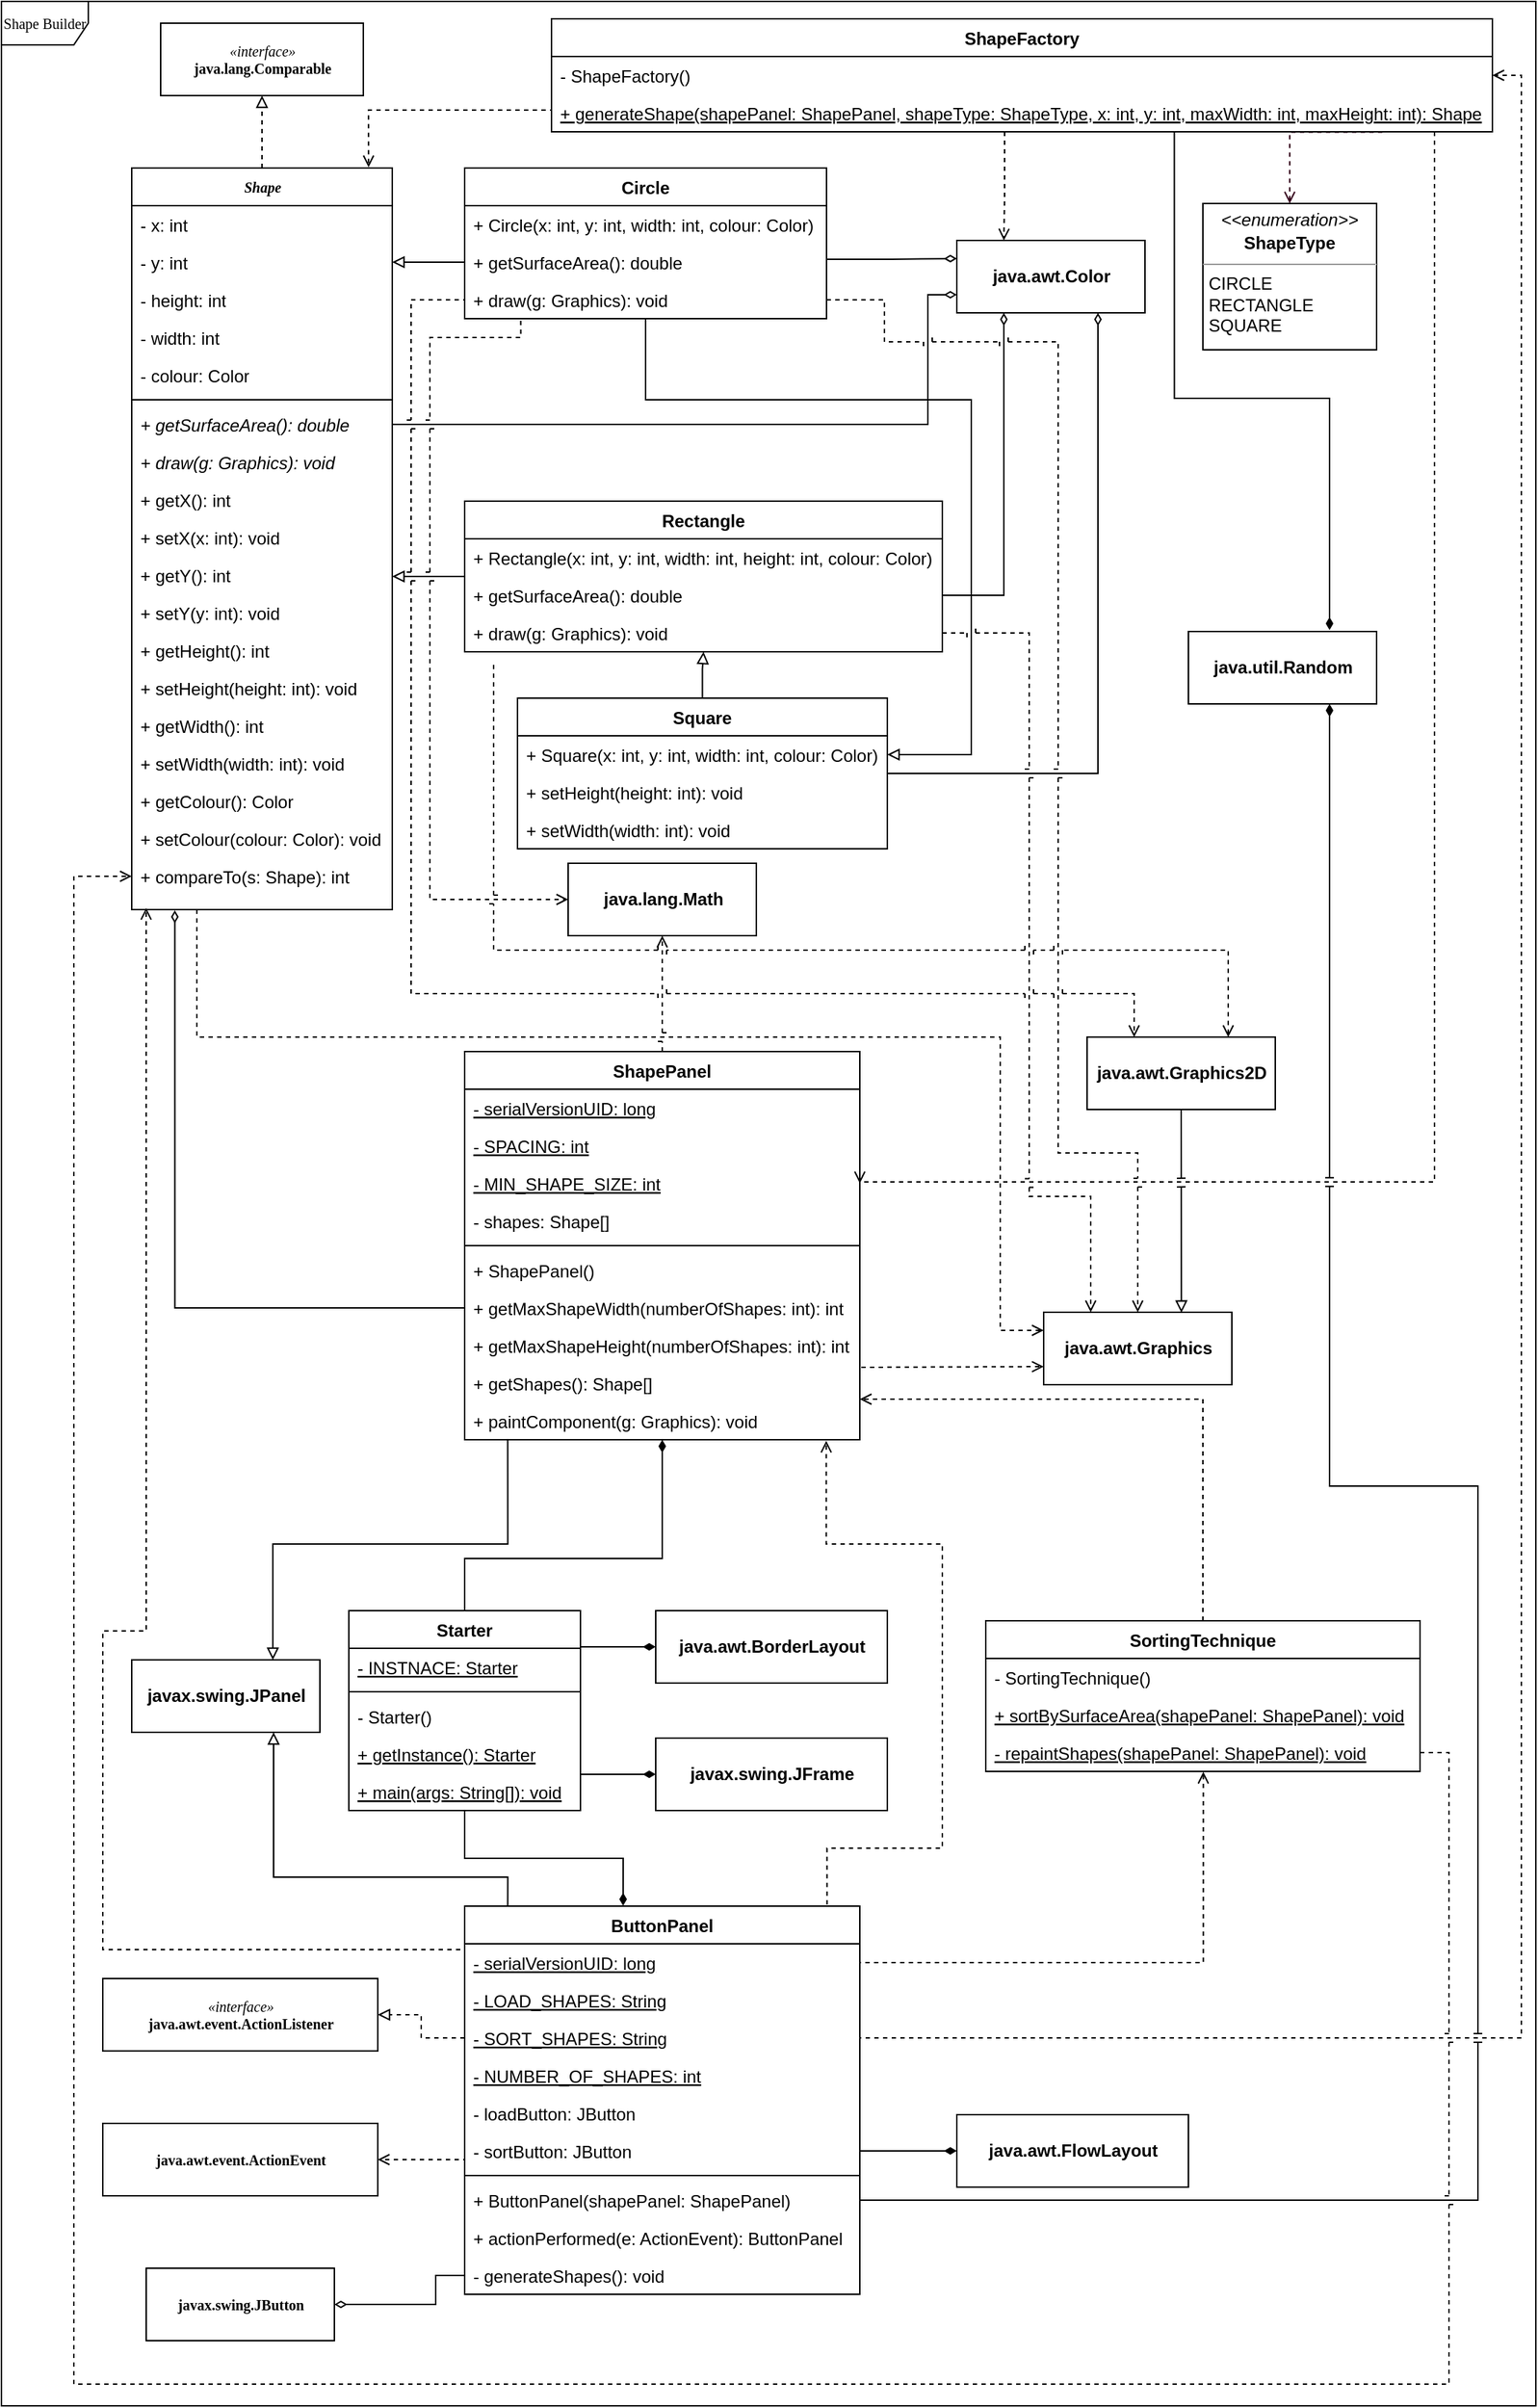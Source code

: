 <mxfile version="15.5.0" type="github">
  <diagram name="Page-1" id="c4acf3e9-155e-7222-9cf6-157b1a14988f">
    <mxGraphModel dx="1090" dy="722" grid="1" gridSize="10" guides="1" tooltips="1" connect="1" arrows="1" fold="1" page="1" pageScale="1" pageWidth="1100" pageHeight="1700" background="none" math="0" shadow="0">
      <root>
        <mxCell id="0" />
        <mxCell id="1" parent="0" />
        <mxCell id="17acba5748e5396b-1" value="&lt;div&gt;Shape Builder&lt;/div&gt;" style="shape=umlFrame;whiteSpace=wrap;html=1;rounded=0;shadow=0;comic=0;labelBackgroundColor=none;strokeWidth=1;fontFamily=Verdana;fontSize=10;align=center;" parent="1" vertex="1">
          <mxGeometry x="20" y="15" width="1060" height="1660" as="geometry" />
        </mxCell>
        <mxCell id="4T9-q51zRNTRowOw_aDu-89" style="edgeStyle=orthogonalEdgeStyle;rounded=0;orthogonalLoop=1;jettySize=auto;html=1;endArrow=block;endFill=0;dashed=1;" parent="1" source="17acba5748e5396b-20" target="4T9-q51zRNTRowOw_aDu-2" edge="1">
          <mxGeometry relative="1" as="geometry" />
        </mxCell>
        <mxCell id="4T9-q51zRNTRowOw_aDu-244" style="edgeStyle=orthogonalEdgeStyle;rounded=0;jumpStyle=sharp;orthogonalLoop=1;jettySize=auto;html=1;exitX=0.25;exitY=1;exitDx=0;exitDy=0;entryX=0;entryY=0.25;entryDx=0;entryDy=0;dashed=1;startArrow=none;startFill=0;endArrow=open;endFill=0;strokeColor=#000000;" parent="1" source="17acba5748e5396b-20" target="4T9-q51zRNTRowOw_aDu-178" edge="1">
          <mxGeometry relative="1" as="geometry">
            <Array as="points">
              <mxPoint x="155" y="730" />
              <mxPoint x="710" y="730" />
              <mxPoint x="710" y="932" />
            </Array>
          </mxGeometry>
        </mxCell>
        <mxCell id="17acba5748e5396b-20" value="&lt;b&gt;&lt;i&gt;Shape&lt;/i&gt;&lt;/b&gt;" style="swimlane;html=1;fontStyle=0;childLayout=stackLayout;horizontal=1;startSize=26;fillColor=none;horizontalStack=0;resizeParent=1;resizeLast=0;collapsible=1;marginBottom=0;swimlaneFillColor=#ffffff;rounded=0;shadow=0;comic=0;labelBackgroundColor=none;strokeWidth=1;fontFamily=Verdana;fontSize=10;align=center;" parent="1" vertex="1">
          <mxGeometry x="110" y="130" width="180" height="512" as="geometry">
            <mxRectangle x="350" y="42" width="90" height="26" as="alternateBounds" />
          </mxGeometry>
        </mxCell>
        <mxCell id="17acba5748e5396b-21" value="- x: int" style="text;html=1;strokeColor=none;fillColor=none;align=left;verticalAlign=top;spacingLeft=4;spacingRight=4;whiteSpace=wrap;overflow=hidden;rotatable=0;points=[[0,0.5],[1,0.5]];portConstraint=eastwest;" parent="17acba5748e5396b-20" vertex="1">
          <mxGeometry y="26" width="180" height="26" as="geometry" />
        </mxCell>
        <mxCell id="17acba5748e5396b-24" value="- y: int" style="text;html=1;strokeColor=none;fillColor=none;align=left;verticalAlign=top;spacingLeft=4;spacingRight=4;whiteSpace=wrap;overflow=hidden;rotatable=0;points=[[0,0.5],[1,0.5]];portConstraint=eastwest;" parent="17acba5748e5396b-20" vertex="1">
          <mxGeometry y="52" width="180" height="26" as="geometry" />
        </mxCell>
        <mxCell id="17acba5748e5396b-26" value="- height: int" style="text;html=1;strokeColor=none;fillColor=none;align=left;verticalAlign=top;spacingLeft=4;spacingRight=4;whiteSpace=wrap;overflow=hidden;rotatable=0;points=[[0,0.5],[1,0.5]];portConstraint=eastwest;" parent="17acba5748e5396b-20" vertex="1">
          <mxGeometry y="78" width="180" height="26" as="geometry" />
        </mxCell>
        <mxCell id="4T9-q51zRNTRowOw_aDu-12" value="- width: int" style="text;html=1;strokeColor=none;fillColor=none;align=left;verticalAlign=top;spacingLeft=4;spacingRight=4;whiteSpace=wrap;overflow=hidden;rotatable=0;points=[[0,0.5],[1,0.5]];portConstraint=eastwest;" parent="17acba5748e5396b-20" vertex="1">
          <mxGeometry y="104" width="180" height="26" as="geometry" />
        </mxCell>
        <mxCell id="4T9-q51zRNTRowOw_aDu-13" value="- colour: Color" style="text;html=1;strokeColor=none;fillColor=none;align=left;verticalAlign=top;spacingLeft=4;spacingRight=4;whiteSpace=wrap;overflow=hidden;rotatable=0;points=[[0,0.5],[1,0.5]];portConstraint=eastwest;" parent="17acba5748e5396b-20" vertex="1">
          <mxGeometry y="130" width="180" height="26" as="geometry" />
        </mxCell>
        <mxCell id="4T9-q51zRNTRowOw_aDu-20" value="" style="line;strokeWidth=1;fillColor=none;align=left;verticalAlign=middle;spacingTop=-1;spacingLeft=3;spacingRight=3;rotatable=0;labelPosition=right;points=[];portConstraint=eastwest;rounded=0;shadow=0;glass=0;sketch=0;" parent="17acba5748e5396b-20" vertex="1">
          <mxGeometry y="156" width="180" height="8" as="geometry" />
        </mxCell>
        <mxCell id="4T9-q51zRNTRowOw_aDu-14" value="+ &lt;span&gt;getSurfaceArea()&lt;/span&gt;: double" style="text;html=1;strokeColor=none;fillColor=none;align=left;verticalAlign=top;spacingLeft=4;spacingRight=4;whiteSpace=wrap;overflow=hidden;rotatable=0;points=[[0,0.5],[1,0.5]];portConstraint=eastwest;fontStyle=2" parent="17acba5748e5396b-20" vertex="1">
          <mxGeometry y="164" width="180" height="26" as="geometry" />
        </mxCell>
        <mxCell id="4T9-q51zRNTRowOw_aDu-19" value="+ draw(g: Graphics): void" style="text;strokeColor=none;fillColor=none;align=left;verticalAlign=top;spacingLeft=4;spacingRight=4;overflow=hidden;rotatable=0;points=[[0,0.5],[1,0.5]];portConstraint=eastwest;rounded=0;shadow=0;glass=0;sketch=0;fontStyle=2" parent="17acba5748e5396b-20" vertex="1">
          <mxGeometry y="190" width="180" height="26" as="geometry" />
        </mxCell>
        <mxCell id="4T9-q51zRNTRowOw_aDu-21" value="+ getX(): int" style="text;strokeColor=none;fillColor=none;align=left;verticalAlign=top;spacingLeft=4;spacingRight=4;overflow=hidden;rotatable=0;points=[[0,0.5],[1,0.5]];portConstraint=eastwest;rounded=0;shadow=0;glass=0;sketch=0;" parent="17acba5748e5396b-20" vertex="1">
          <mxGeometry y="216" width="180" height="26" as="geometry" />
        </mxCell>
        <mxCell id="4T9-q51zRNTRowOw_aDu-22" value="+ setX(x: int): void" style="text;strokeColor=none;fillColor=none;align=left;verticalAlign=top;spacingLeft=4;spacingRight=4;overflow=hidden;rotatable=0;points=[[0,0.5],[1,0.5]];portConstraint=eastwest;rounded=0;shadow=0;glass=0;sketch=0;" parent="17acba5748e5396b-20" vertex="1">
          <mxGeometry y="242" width="180" height="26" as="geometry" />
        </mxCell>
        <mxCell id="4T9-q51zRNTRowOw_aDu-23" value="+ getY(): int" style="text;strokeColor=none;fillColor=none;align=left;verticalAlign=top;spacingLeft=4;spacingRight=4;overflow=hidden;rotatable=0;points=[[0,0.5],[1,0.5]];portConstraint=eastwest;rounded=0;shadow=0;glass=0;sketch=0;" parent="17acba5748e5396b-20" vertex="1">
          <mxGeometry y="268" width="180" height="26" as="geometry" />
        </mxCell>
        <mxCell id="4T9-q51zRNTRowOw_aDu-24" value="+ setY(y: int): void" style="text;strokeColor=none;fillColor=none;align=left;verticalAlign=top;spacingLeft=4;spacingRight=4;overflow=hidden;rotatable=0;points=[[0,0.5],[1,0.5]];portConstraint=eastwest;rounded=0;shadow=0;glass=0;sketch=0;" parent="17acba5748e5396b-20" vertex="1">
          <mxGeometry y="294" width="180" height="26" as="geometry" />
        </mxCell>
        <mxCell id="4T9-q51zRNTRowOw_aDu-25" value="+ getHeight(): int" style="text;strokeColor=none;fillColor=none;align=left;verticalAlign=top;spacingLeft=4;spacingRight=4;overflow=hidden;rotatable=0;points=[[0,0.5],[1,0.5]];portConstraint=eastwest;rounded=0;shadow=0;glass=0;sketch=0;" parent="17acba5748e5396b-20" vertex="1">
          <mxGeometry y="320" width="180" height="26" as="geometry" />
        </mxCell>
        <mxCell id="4T9-q51zRNTRowOw_aDu-26" value="+ setHeight(height: int): void" style="text;strokeColor=none;fillColor=none;align=left;verticalAlign=top;spacingLeft=4;spacingRight=4;overflow=hidden;rotatable=0;points=[[0,0.5],[1,0.5]];portConstraint=eastwest;rounded=0;shadow=0;glass=0;sketch=0;" parent="17acba5748e5396b-20" vertex="1">
          <mxGeometry y="346" width="180" height="26" as="geometry" />
        </mxCell>
        <mxCell id="4T9-q51zRNTRowOw_aDu-27" value="+ getWidth(): int" style="text;strokeColor=none;fillColor=none;align=left;verticalAlign=top;spacingLeft=4;spacingRight=4;overflow=hidden;rotatable=0;points=[[0,0.5],[1,0.5]];portConstraint=eastwest;rounded=0;shadow=0;glass=0;sketch=0;" parent="17acba5748e5396b-20" vertex="1">
          <mxGeometry y="372" width="180" height="26" as="geometry" />
        </mxCell>
        <mxCell id="4T9-q51zRNTRowOw_aDu-28" value="+ setWidth(width: int): void" style="text;strokeColor=none;fillColor=none;align=left;verticalAlign=top;spacingLeft=4;spacingRight=4;overflow=hidden;rotatable=0;points=[[0,0.5],[1,0.5]];portConstraint=eastwest;rounded=0;shadow=0;glass=0;sketch=0;" parent="17acba5748e5396b-20" vertex="1">
          <mxGeometry y="398" width="180" height="26" as="geometry" />
        </mxCell>
        <mxCell id="4T9-q51zRNTRowOw_aDu-29" value="+ getColour(): Color" style="text;strokeColor=none;fillColor=none;align=left;verticalAlign=top;spacingLeft=4;spacingRight=4;overflow=hidden;rotatable=0;points=[[0,0.5],[1,0.5]];portConstraint=eastwest;rounded=0;shadow=0;glass=0;sketch=0;" parent="17acba5748e5396b-20" vertex="1">
          <mxGeometry y="424" width="180" height="26" as="geometry" />
        </mxCell>
        <mxCell id="4T9-q51zRNTRowOw_aDu-30" value="+ setColour(colour: Color): void" style="text;strokeColor=none;fillColor=none;align=left;verticalAlign=top;spacingLeft=4;spacingRight=4;overflow=hidden;rotatable=0;points=[[0,0.5],[1,0.5]];portConstraint=eastwest;rounded=0;shadow=0;glass=0;sketch=0;" parent="17acba5748e5396b-20" vertex="1">
          <mxGeometry y="450" width="180" height="26" as="geometry" />
        </mxCell>
        <mxCell id="4T9-q51zRNTRowOw_aDu-33" value="+ compareTo(s: Shape): int" style="text;strokeColor=none;fillColor=none;align=left;verticalAlign=top;spacingLeft=4;spacingRight=4;overflow=hidden;rotatable=0;points=[[0,0.5],[1,0.5]];portConstraint=eastwest;rounded=0;shadow=0;glass=0;sketch=0;" parent="17acba5748e5396b-20" vertex="1">
          <mxGeometry y="476" width="180" height="26" as="geometry" />
        </mxCell>
        <mxCell id="4T9-q51zRNTRowOw_aDu-2" value="&lt;i&gt;«interface»&lt;/i&gt;&lt;br&gt;&lt;b&gt;java.lang.Comparable&lt;/b&gt;" style="html=1;rounded=0;shadow=0;comic=0;labelBackgroundColor=none;strokeWidth=1;fontFamily=Verdana;fontSize=10;align=center;" parent="1" vertex="1">
          <mxGeometry x="130" y="30" width="140" height="50" as="geometry" />
        </mxCell>
        <mxCell id="4T9-q51zRNTRowOw_aDu-87" style="edgeStyle=orthogonalEdgeStyle;rounded=0;orthogonalLoop=1;jettySize=auto;html=1;endArrow=block;endFill=0;" parent="1" source="4T9-q51zRNTRowOw_aDu-63" target="17acba5748e5396b-20" edge="1">
          <mxGeometry relative="1" as="geometry">
            <Array as="points">
              <mxPoint x="360" y="410" />
              <mxPoint x="360" y="410" />
            </Array>
          </mxGeometry>
        </mxCell>
        <mxCell id="4T9-q51zRNTRowOw_aDu-63" value="Rectangle" style="swimlane;fontStyle=1;align=center;verticalAlign=top;childLayout=stackLayout;horizontal=1;startSize=26;horizontalStack=0;resizeParent=1;resizeParentMax=0;resizeLast=0;collapsible=1;marginBottom=0;rounded=0;shadow=0;glass=0;sketch=0;" parent="1" vertex="1">
          <mxGeometry x="340" y="360" width="330" height="104" as="geometry" />
        </mxCell>
        <mxCell id="4T9-q51zRNTRowOw_aDu-66" value="+ Rectangle(x: int, y: int, width: int, height: int, colour: Color)" style="text;strokeColor=none;fillColor=none;align=left;verticalAlign=top;spacingLeft=4;spacingRight=4;overflow=hidden;rotatable=0;points=[[0,0.5],[1,0.5]];portConstraint=eastwest;rounded=0;shadow=0;glass=0;sketch=0;" parent="4T9-q51zRNTRowOw_aDu-63" vertex="1">
          <mxGeometry y="26" width="330" height="26" as="geometry" />
        </mxCell>
        <mxCell id="4T9-q51zRNTRowOw_aDu-71" value="+ &lt;span&gt;getSurfaceArea()&lt;/span&gt;: double" style="text;html=1;strokeColor=none;fillColor=none;align=left;verticalAlign=top;spacingLeft=4;spacingRight=4;whiteSpace=wrap;overflow=hidden;rotatable=0;points=[[0,0.5],[1,0.5]];portConstraint=eastwest;fontStyle=0" parent="4T9-q51zRNTRowOw_aDu-63" vertex="1">
          <mxGeometry y="52" width="330" height="26" as="geometry" />
        </mxCell>
        <mxCell id="4T9-q51zRNTRowOw_aDu-72" value="+ draw(g: Graphics): void" style="text;strokeColor=none;fillColor=none;align=left;verticalAlign=top;spacingLeft=4;spacingRight=4;overflow=hidden;rotatable=0;points=[[0,0.5],[1,0.5]];portConstraint=eastwest;rounded=0;shadow=0;glass=0;sketch=0;fontStyle=0" parent="4T9-q51zRNTRowOw_aDu-63" vertex="1">
          <mxGeometry y="78" width="330" height="26" as="geometry" />
        </mxCell>
        <mxCell id="4T9-q51zRNTRowOw_aDu-88" style="edgeStyle=orthogonalEdgeStyle;rounded=0;orthogonalLoop=1;jettySize=auto;html=1;endArrow=block;endFill=0;exitX=0;exitY=0.5;exitDx=0;exitDy=0;entryX=1;entryY=0.5;entryDx=0;entryDy=0;" parent="1" target="17acba5748e5396b-24" edge="1">
          <mxGeometry relative="1" as="geometry">
            <Array as="points">
              <mxPoint x="310" y="195" />
              <mxPoint x="310" y="195" />
            </Array>
            <mxPoint x="340" y="195" as="sourcePoint" />
          </mxGeometry>
        </mxCell>
        <mxCell id="-5zmefPkSXKVawCM-jTj-2" style="edgeStyle=orthogonalEdgeStyle;rounded=0;orthogonalLoop=1;jettySize=auto;html=1;entryX=1;entryY=0.5;entryDx=0;entryDy=0;endArrow=block;endFill=0;jumpStyle=none;" parent="1" source="4T9-q51zRNTRowOw_aDu-73" target="4T9-q51zRNTRowOw_aDu-80" edge="1">
          <mxGeometry relative="1" as="geometry">
            <Array as="points">
              <mxPoint x="465" y="290" />
              <mxPoint x="690" y="290" />
              <mxPoint x="690" y="535" />
            </Array>
          </mxGeometry>
        </mxCell>
        <mxCell id="4T9-q51zRNTRowOw_aDu-73" value="Circle" style="swimlane;fontStyle=1;align=center;verticalAlign=top;childLayout=stackLayout;horizontal=1;startSize=26;horizontalStack=0;resizeParent=1;resizeParentMax=0;resizeLast=0;collapsible=1;marginBottom=0;rounded=0;shadow=0;glass=0;sketch=0;" parent="1" vertex="1">
          <mxGeometry x="340" y="130" width="250" height="104" as="geometry" />
        </mxCell>
        <mxCell id="4T9-q51zRNTRowOw_aDu-74" value="+ Circle(x: int, y: int, width: int, colour: Color)" style="text;strokeColor=none;fillColor=none;align=left;verticalAlign=top;spacingLeft=4;spacingRight=4;overflow=hidden;rotatable=0;points=[[0,0.5],[1,0.5]];portConstraint=eastwest;rounded=0;shadow=0;glass=0;sketch=0;" parent="4T9-q51zRNTRowOw_aDu-73" vertex="1">
          <mxGeometry y="26" width="250" height="26" as="geometry" />
        </mxCell>
        <mxCell id="4T9-q51zRNTRowOw_aDu-75" value="+ &lt;span&gt;getSurfaceArea()&lt;/span&gt;: double" style="text;html=1;strokeColor=none;fillColor=none;align=left;verticalAlign=top;spacingLeft=4;spacingRight=4;whiteSpace=wrap;overflow=hidden;rotatable=0;points=[[0,0.5],[1,0.5]];portConstraint=eastwest;fontStyle=0" parent="4T9-q51zRNTRowOw_aDu-73" vertex="1">
          <mxGeometry y="52" width="250" height="26" as="geometry" />
        </mxCell>
        <mxCell id="4T9-q51zRNTRowOw_aDu-76" value="+ draw(g: Graphics): void" style="text;strokeColor=none;fillColor=none;align=left;verticalAlign=top;spacingLeft=4;spacingRight=4;overflow=hidden;rotatable=0;points=[[0,0.5],[1,0.5]];portConstraint=eastwest;rounded=0;shadow=0;glass=0;sketch=0;fontStyle=0" parent="4T9-q51zRNTRowOw_aDu-73" vertex="1">
          <mxGeometry y="78" width="250" height="26" as="geometry" />
        </mxCell>
        <mxCell id="4T9-q51zRNTRowOw_aDu-85" style="edgeStyle=orthogonalEdgeStyle;rounded=0;orthogonalLoop=1;jettySize=auto;html=1;endArrow=block;endFill=0;" parent="1" source="4T9-q51zRNTRowOw_aDu-79" target="4T9-q51zRNTRowOw_aDu-63" edge="1">
          <mxGeometry relative="1" as="geometry" />
        </mxCell>
        <mxCell id="4T9-q51zRNTRowOw_aDu-227" style="edgeStyle=orthogonalEdgeStyle;rounded=0;orthogonalLoop=1;jettySize=auto;html=1;entryX=0.75;entryY=1;entryDx=0;entryDy=0;startArrow=none;startFill=0;endArrow=diamondThin;endFill=0;strokeColor=#000000;" parent="1" source="4T9-q51zRNTRowOw_aDu-79" target="4T9-q51zRNTRowOw_aDu-186" edge="1">
          <mxGeometry relative="1" as="geometry" />
        </mxCell>
        <mxCell id="4T9-q51zRNTRowOw_aDu-79" value="Square" style="swimlane;fontStyle=1;align=center;verticalAlign=top;childLayout=stackLayout;horizontal=1;startSize=26;horizontalStack=0;resizeParent=1;resizeParentMax=0;resizeLast=0;collapsible=1;marginBottom=0;rounded=0;shadow=0;glass=0;sketch=0;" parent="1" vertex="1">
          <mxGeometry x="376.5" y="496" width="255.5" height="104" as="geometry" />
        </mxCell>
        <mxCell id="4T9-q51zRNTRowOw_aDu-80" value="+ Square(x: int, y: int, width: int, colour: Color)" style="text;strokeColor=none;fillColor=none;align=left;verticalAlign=top;spacingLeft=4;spacingRight=4;overflow=hidden;rotatable=0;points=[[0,0.5],[1,0.5]];portConstraint=eastwest;rounded=0;shadow=0;glass=0;sketch=0;" parent="4T9-q51zRNTRowOw_aDu-79" vertex="1">
          <mxGeometry y="26" width="255.5" height="26" as="geometry" />
        </mxCell>
        <mxCell id="4T9-q51zRNTRowOw_aDu-81" value="+ setHeight(height: int): void" style="text;strokeColor=none;fillColor=none;align=left;verticalAlign=top;spacingLeft=4;spacingRight=4;overflow=hidden;rotatable=0;points=[[0,0.5],[1,0.5]];portConstraint=eastwest;rounded=0;shadow=0;glass=0;sketch=0;" parent="4T9-q51zRNTRowOw_aDu-79" vertex="1">
          <mxGeometry y="52" width="255.5" height="26" as="geometry" />
        </mxCell>
        <mxCell id="4T9-q51zRNTRowOw_aDu-82" value="+ setWidth(width: int): void" style="text;strokeColor=none;fillColor=none;align=left;verticalAlign=top;spacingLeft=4;spacingRight=4;overflow=hidden;rotatable=0;points=[[0,0.5],[1,0.5]];portConstraint=eastwest;rounded=0;shadow=0;glass=0;sketch=0;" parent="4T9-q51zRNTRowOw_aDu-79" vertex="1">
          <mxGeometry y="78" width="255.5" height="26" as="geometry" />
        </mxCell>
        <mxCell id="4T9-q51zRNTRowOw_aDu-211" style="edgeStyle=orthogonalEdgeStyle;rounded=0;orthogonalLoop=1;jettySize=auto;html=1;entryX=0.883;entryY=1.01;entryDx=0;entryDy=0;entryPerimeter=0;startArrow=open;startFill=0;endArrow=none;endFill=0;exitX=0.5;exitY=0;exitDx=0;exitDy=0;fillColor=#f8cecc;strokeColor=#33001A;dashed=1;" parent="1" source="4T9-q51zRNTRowOw_aDu-94" target="-5zmefPkSXKVawCM-jTj-1" edge="1">
          <mxGeometry relative="1" as="geometry">
            <mxPoint x="909.66" y="99.66" as="targetPoint" />
            <Array as="points">
              <mxPoint x="910" y="130" />
              <mxPoint x="910" y="130" />
            </Array>
          </mxGeometry>
        </mxCell>
        <mxCell id="4T9-q51zRNTRowOw_aDu-94" value="&lt;p style=&quot;margin: 4px 0px 0px ; text-align: center ; line-height: 1.3&quot;&gt;&lt;i&gt;&amp;lt;&amp;lt;enumeration&amp;gt;&amp;gt;&lt;/i&gt;&lt;br&gt;&lt;b&gt;ShapeType&lt;/b&gt;&lt;/p&gt;&lt;hr size=&quot;1&quot;&gt;&lt;p style=&quot;margin: 0px ; margin-left: 4px&quot;&gt;CIRCLE&lt;/p&gt;&lt;p style=&quot;margin: 0px ; margin-left: 4px&quot;&gt;RECTANGLE&lt;/p&gt;&lt;p style=&quot;margin: 0px ; margin-left: 4px&quot;&gt;SQUARE&lt;br&gt;&lt;/p&gt;" style="verticalAlign=middle;align=left;overflow=fill;fontSize=12;fontFamily=Helvetica;html=1;rounded=0;shadow=0;glass=0;sketch=0;spacingBottom=1;" parent="1" vertex="1">
          <mxGeometry x="850" y="154.5" width="120" height="101" as="geometry" />
        </mxCell>
        <mxCell id="4T9-q51zRNTRowOw_aDu-95" value="&lt;i&gt;«interface»&lt;/i&gt;&lt;br&gt;&lt;b&gt;java.awt.event.ActionListener&lt;/b&gt;" style="html=1;rounded=0;shadow=0;comic=0;labelBackgroundColor=none;strokeWidth=1;fontFamily=Verdana;fontSize=10;align=center;" parent="1" vertex="1">
          <mxGeometry x="90" y="1380" width="190" height="50" as="geometry" />
        </mxCell>
        <mxCell id="4T9-q51zRNTRowOw_aDu-96" value="javax.swing.JPanel" style="html=1;rounded=0;shadow=0;glass=0;sketch=0;verticalAlign=middle;fontStyle=1" parent="1" vertex="1">
          <mxGeometry x="110" y="1160" width="130" height="50" as="geometry" />
        </mxCell>
        <mxCell id="4T9-q51zRNTRowOw_aDu-169" style="edgeStyle=orthogonalEdgeStyle;rounded=0;orthogonalLoop=1;jettySize=auto;html=1;entryX=1;entryY=0.5;entryDx=0;entryDy=0;dashed=1;endArrow=block;endFill=0;exitX=0;exitY=0.5;exitDx=0;exitDy=0;" parent="1" source="4T9-q51zRNTRowOw_aDu-129" target="4T9-q51zRNTRowOw_aDu-95" edge="1">
          <mxGeometry relative="1" as="geometry" />
        </mxCell>
        <mxCell id="4T9-q51zRNTRowOw_aDu-170" style="edgeStyle=orthogonalEdgeStyle;rounded=0;orthogonalLoop=1;jettySize=auto;html=1;entryX=0.75;entryY=0;entryDx=0;entryDy=0;endArrow=block;endFill=0;exitX=0.109;exitY=1.002;exitDx=0;exitDy=0;exitPerimeter=0;" parent="1" source="4T9-q51zRNTRowOw_aDu-149" target="4T9-q51zRNTRowOw_aDu-96" edge="1">
          <mxGeometry relative="1" as="geometry">
            <Array as="points">
              <mxPoint x="370" y="1080" />
              <mxPoint x="208" y="1080" />
            </Array>
          </mxGeometry>
        </mxCell>
        <mxCell id="4T9-q51zRNTRowOw_aDu-175" style="edgeStyle=orthogonalEdgeStyle;rounded=0;orthogonalLoop=1;jettySize=auto;html=1;entryX=1;entryY=0.5;entryDx=0;entryDy=0;endArrow=open;endFill=0;dashed=1;exitX=0;exitY=0.5;exitDx=0;exitDy=0;" parent="1" source="4T9-q51zRNTRowOw_aDu-130" target="4T9-q51zRNTRowOw_aDu-174" edge="1">
          <mxGeometry relative="1" as="geometry">
            <mxPoint x="340" y="865" as="sourcePoint" />
            <mxPoint x="295.0" y="840" as="targetPoint" />
            <Array as="points">
              <mxPoint x="340" y="1505" />
            </Array>
          </mxGeometry>
        </mxCell>
        <mxCell id="4T9-q51zRNTRowOw_aDu-181" style="edgeStyle=orthogonalEdgeStyle;rounded=0;orthogonalLoop=1;jettySize=auto;html=1;entryX=0.915;entryY=1.027;entryDx=0;entryDy=0;entryPerimeter=0;dashed=1;endArrow=open;endFill=0;exitX=0.917;exitY=-0.004;exitDx=0;exitDy=0;exitPerimeter=0;" parent="1" source="4T9-q51zRNTRowOw_aDu-103" target="4T9-q51zRNTRowOw_aDu-149" edge="1">
          <mxGeometry relative="1" as="geometry">
            <Array as="points">
              <mxPoint x="590" y="1290" />
              <mxPoint x="670" y="1290" />
              <mxPoint x="670" y="1080" />
              <mxPoint x="590" y="1080" />
            </Array>
          </mxGeometry>
        </mxCell>
        <mxCell id="4T9-q51zRNTRowOw_aDu-103" value="ButtonPanel" style="swimlane;fontStyle=1;align=center;verticalAlign=top;childLayout=stackLayout;horizontal=1;startSize=26;horizontalStack=0;resizeParent=1;resizeParentMax=0;resizeLast=0;collapsible=1;marginBottom=0;rounded=0;shadow=0;glass=0;sketch=0;" parent="1" vertex="1">
          <mxGeometry x="340" y="1330" width="273" height="268" as="geometry" />
        </mxCell>
        <mxCell id="4T9-q51zRNTRowOw_aDu-104" value="- serialVersionUID: long" style="text;strokeColor=none;fillColor=none;align=left;verticalAlign=top;spacingLeft=4;spacingRight=4;overflow=hidden;rotatable=0;points=[[0,0.5],[1,0.5]];portConstraint=eastwest;rounded=0;shadow=0;glass=0;sketch=0;fontStyle=4" parent="4T9-q51zRNTRowOw_aDu-103" vertex="1">
          <mxGeometry y="26" width="273" height="26" as="geometry" />
        </mxCell>
        <mxCell id="4T9-q51zRNTRowOw_aDu-128" value="- LOAD_SHAPES: String" style="text;strokeColor=none;fillColor=none;align=left;verticalAlign=top;spacingLeft=4;spacingRight=4;overflow=hidden;rotatable=0;points=[[0,0.5],[1,0.5]];portConstraint=eastwest;rounded=0;shadow=0;glass=0;sketch=0;fontStyle=4" parent="4T9-q51zRNTRowOw_aDu-103" vertex="1">
          <mxGeometry y="52" width="273" height="26" as="geometry" />
        </mxCell>
        <mxCell id="4T9-q51zRNTRowOw_aDu-129" value="- SORT_SHAPES: String" style="text;strokeColor=none;fillColor=none;align=left;verticalAlign=top;spacingLeft=4;spacingRight=4;overflow=hidden;rotatable=0;points=[[0,0.5],[1,0.5]];portConstraint=eastwest;rounded=0;shadow=0;glass=0;sketch=0;fontStyle=4" parent="4T9-q51zRNTRowOw_aDu-103" vertex="1">
          <mxGeometry y="78" width="273" height="26" as="geometry" />
        </mxCell>
        <mxCell id="4T9-q51zRNTRowOw_aDu-107" value="- NUMBER_OF_SHAPES: int" style="text;strokeColor=none;fillColor=none;align=left;verticalAlign=top;spacingLeft=4;spacingRight=4;overflow=hidden;rotatable=0;points=[[0,0.5],[1,0.5]];portConstraint=eastwest;rounded=0;shadow=0;glass=0;sketch=0;fontStyle=4" parent="4T9-q51zRNTRowOw_aDu-103" vertex="1">
          <mxGeometry y="104" width="273" height="26" as="geometry" />
        </mxCell>
        <mxCell id="4T9-q51zRNTRowOw_aDu-130" value="- loadButton: JButton" style="text;strokeColor=none;fillColor=none;align=left;verticalAlign=top;spacingLeft=4;spacingRight=4;overflow=hidden;rotatable=0;points=[[0,0.5],[1,0.5]];portConstraint=eastwest;rounded=0;shadow=0;glass=0;sketch=0;fontStyle=0" parent="4T9-q51zRNTRowOw_aDu-103" vertex="1">
          <mxGeometry y="130" width="273" height="26" as="geometry" />
        </mxCell>
        <mxCell id="4T9-q51zRNTRowOw_aDu-131" value="- sortButton: JButton" style="text;strokeColor=none;fillColor=none;align=left;verticalAlign=top;spacingLeft=4;spacingRight=4;overflow=hidden;rotatable=0;points=[[0,0.5],[1,0.5]];portConstraint=eastwest;rounded=0;shadow=0;glass=0;sketch=0;fontStyle=0" parent="4T9-q51zRNTRowOw_aDu-103" vertex="1">
          <mxGeometry y="156" width="273" height="26" as="geometry" />
        </mxCell>
        <mxCell id="4T9-q51zRNTRowOw_aDu-105" value="" style="line;strokeWidth=1;fillColor=none;align=left;verticalAlign=middle;spacingTop=-1;spacingLeft=3;spacingRight=3;rotatable=0;labelPosition=right;points=[];portConstraint=eastwest;rounded=0;shadow=0;glass=0;sketch=0;" parent="4T9-q51zRNTRowOw_aDu-103" vertex="1">
          <mxGeometry y="182" width="273" height="8" as="geometry" />
        </mxCell>
        <mxCell id="4T9-q51zRNTRowOw_aDu-127" value="+ ButtonPanel(shapePanel: ShapePanel)" style="text;strokeColor=none;fillColor=none;align=left;verticalAlign=top;spacingLeft=4;spacingRight=4;overflow=hidden;rotatable=0;points=[[0,0.5],[1,0.5]];portConstraint=eastwest;rounded=0;shadow=0;glass=0;sketch=0;fontStyle=0" parent="4T9-q51zRNTRowOw_aDu-103" vertex="1">
          <mxGeometry y="190" width="273" height="26" as="geometry" />
        </mxCell>
        <mxCell id="4T9-q51zRNTRowOw_aDu-133" value="+ actionPerformed(e: ActionEvent): ButtonPanel" style="text;strokeColor=none;fillColor=none;align=left;verticalAlign=top;spacingLeft=4;spacingRight=4;overflow=hidden;rotatable=0;points=[[0,0.5],[1,0.5]];portConstraint=eastwest;rounded=0;shadow=0;glass=0;sketch=0;" parent="4T9-q51zRNTRowOw_aDu-103" vertex="1">
          <mxGeometry y="216" width="273" height="26" as="geometry" />
        </mxCell>
        <mxCell id="4T9-q51zRNTRowOw_aDu-134" value="- generateShapes(): void" style="text;strokeColor=none;fillColor=none;align=left;verticalAlign=top;spacingLeft=4;spacingRight=4;overflow=hidden;rotatable=0;points=[[0,0.5],[1,0.5]];portConstraint=eastwest;rounded=0;shadow=0;glass=0;sketch=0;" parent="4T9-q51zRNTRowOw_aDu-103" vertex="1">
          <mxGeometry y="242" width="273" height="26" as="geometry" />
        </mxCell>
        <mxCell id="4T9-q51zRNTRowOw_aDu-179" style="edgeStyle=orthogonalEdgeStyle;rounded=0;orthogonalLoop=1;jettySize=auto;html=1;entryX=0;entryY=0.75;entryDx=0;entryDy=0;dashed=1;endArrow=open;endFill=0;jumpStyle=arc;exitX=1;exitY=0.5;exitDx=0;exitDy=0;" parent="1" target="4T9-q51zRNTRowOw_aDu-178" edge="1">
          <mxGeometry relative="1" as="geometry">
            <Array as="points">
              <mxPoint x="613" y="958" />
              <mxPoint x="680" y="958" />
            </Array>
            <mxPoint x="613" y="917" as="sourcePoint" />
          </mxGeometry>
        </mxCell>
        <mxCell id="4T9-q51zRNTRowOw_aDu-185" style="edgeStyle=orthogonalEdgeStyle;rounded=0;orthogonalLoop=1;jettySize=auto;html=1;exitX=0;exitY=0.5;exitDx=0;exitDy=0;entryX=0.113;entryY=0.378;entryDx=0;entryDy=0;endArrow=diamondThin;endFill=0;entryPerimeter=0;" parent="1" target="17acba5748e5396b-1" edge="1">
          <mxGeometry relative="1" as="geometry">
            <Array as="points">
              <mxPoint x="140" y="917" />
            </Array>
            <mxPoint x="340" y="917" as="sourcePoint" />
          </mxGeometry>
        </mxCell>
        <mxCell id="4T9-q51zRNTRowOw_aDu-201" style="edgeStyle=orthogonalEdgeStyle;rounded=0;orthogonalLoop=1;jettySize=auto;html=1;entryX=0.5;entryY=0;entryDx=0;entryDy=0;startArrow=diamondThin;startFill=1;endArrow=none;endFill=0;fillColor=#f8cecc;strokeColor=#000000;" parent="1" source="4T9-q51zRNTRowOw_aDu-135" target="4T9-q51zRNTRowOw_aDu-163" edge="1">
          <mxGeometry relative="1" as="geometry">
            <Array as="points">
              <mxPoint x="477" y="1090" />
              <mxPoint x="340" y="1090" />
            </Array>
          </mxGeometry>
        </mxCell>
        <mxCell id="4T9-q51zRNTRowOw_aDu-231" style="edgeStyle=orthogonalEdgeStyle;rounded=0;jumpStyle=line;orthogonalLoop=1;jettySize=auto;html=1;entryX=0.5;entryY=1;entryDx=0;entryDy=0;startArrow=none;startFill=0;endArrow=open;endFill=0;strokeColor=#000000;dashed=1;" parent="1" source="4T9-q51zRNTRowOw_aDu-135" target="4T9-q51zRNTRowOw_aDu-230" edge="1">
          <mxGeometry relative="1" as="geometry" />
        </mxCell>
        <mxCell id="4T9-q51zRNTRowOw_aDu-135" value="ShapePanel" style="swimlane;fontStyle=1;align=center;verticalAlign=top;childLayout=stackLayout;horizontal=1;startSize=26;horizontalStack=0;resizeParent=1;resizeParentMax=0;resizeLast=0;collapsible=1;marginBottom=0;rounded=0;shadow=0;glass=0;sketch=0;" parent="1" vertex="1">
          <mxGeometry x="340" y="740" width="273" height="268" as="geometry" />
        </mxCell>
        <mxCell id="4T9-q51zRNTRowOw_aDu-136" value="- serialVersionUID: long" style="text;strokeColor=none;fillColor=none;align=left;verticalAlign=top;spacingLeft=4;spacingRight=4;overflow=hidden;rotatable=0;points=[[0,0.5],[1,0.5]];portConstraint=eastwest;rounded=0;shadow=0;glass=0;sketch=0;fontStyle=4" parent="4T9-q51zRNTRowOw_aDu-135" vertex="1">
          <mxGeometry y="26" width="273" height="26" as="geometry" />
        </mxCell>
        <mxCell id="4T9-q51zRNTRowOw_aDu-138" value="- SPACING: int" style="text;strokeColor=none;fillColor=none;align=left;verticalAlign=top;spacingLeft=4;spacingRight=4;overflow=hidden;rotatable=0;points=[[0,0.5],[1,0.5]];portConstraint=eastwest;rounded=0;shadow=0;glass=0;sketch=0;fontStyle=4" parent="4T9-q51zRNTRowOw_aDu-135" vertex="1">
          <mxGeometry y="52" width="273" height="26" as="geometry" />
        </mxCell>
        <mxCell id="4T9-q51zRNTRowOw_aDu-139" value="- MIN_SHAPE_SIZE: int" style="text;strokeColor=none;fillColor=none;align=left;verticalAlign=top;spacingLeft=4;spacingRight=4;overflow=hidden;rotatable=0;points=[[0,0.5],[1,0.5]];portConstraint=eastwest;rounded=0;shadow=0;glass=0;sketch=0;fontStyle=4" parent="4T9-q51zRNTRowOw_aDu-135" vertex="1">
          <mxGeometry y="78" width="273" height="26" as="geometry" />
        </mxCell>
        <mxCell id="4T9-q51zRNTRowOw_aDu-141" value="- shapes: Shape[]" style="text;strokeColor=none;fillColor=none;align=left;verticalAlign=top;spacingLeft=4;spacingRight=4;overflow=hidden;rotatable=0;points=[[0,0.5],[1,0.5]];portConstraint=eastwest;rounded=0;shadow=0;glass=0;sketch=0;fontStyle=0" parent="4T9-q51zRNTRowOw_aDu-135" vertex="1">
          <mxGeometry y="104" width="273" height="26" as="geometry" />
        </mxCell>
        <mxCell id="4T9-q51zRNTRowOw_aDu-143" value="" style="line;strokeWidth=1;fillColor=none;align=left;verticalAlign=middle;spacingTop=-1;spacingLeft=3;spacingRight=3;rotatable=0;labelPosition=right;points=[];portConstraint=eastwest;rounded=0;shadow=0;glass=0;sketch=0;" parent="4T9-q51zRNTRowOw_aDu-135" vertex="1">
          <mxGeometry y="130" width="273" height="8" as="geometry" />
        </mxCell>
        <mxCell id="4T9-q51zRNTRowOw_aDu-137" value="+ ShapePanel()" style="text;strokeColor=none;fillColor=none;align=left;verticalAlign=top;spacingLeft=4;spacingRight=4;overflow=hidden;rotatable=0;points=[[0,0.5],[1,0.5]];portConstraint=eastwest;rounded=0;shadow=0;glass=0;sketch=0;fontStyle=0" parent="4T9-q51zRNTRowOw_aDu-135" vertex="1">
          <mxGeometry y="138" width="273" height="26" as="geometry" />
        </mxCell>
        <mxCell id="4T9-q51zRNTRowOw_aDu-146" value="+ getMaxShapeWidth(numberOfShapes: int): int" style="text;strokeColor=none;fillColor=none;align=left;verticalAlign=top;spacingLeft=4;spacingRight=4;overflow=hidden;rotatable=0;points=[[0,0.5],[1,0.5]];portConstraint=eastwest;rounded=0;shadow=0;glass=0;sketch=0;" parent="4T9-q51zRNTRowOw_aDu-135" vertex="1">
          <mxGeometry y="164" width="273" height="26" as="geometry" />
        </mxCell>
        <mxCell id="4T9-q51zRNTRowOw_aDu-148" value="+ getMaxShapeHeight(numberOfShapes: int): int" style="text;strokeColor=none;fillColor=none;align=left;verticalAlign=top;spacingLeft=4;spacingRight=4;overflow=hidden;rotatable=0;points=[[0,0.5],[1,0.5]];portConstraint=eastwest;rounded=0;shadow=0;glass=0;sketch=0;" parent="4T9-q51zRNTRowOw_aDu-135" vertex="1">
          <mxGeometry y="190" width="273" height="26" as="geometry" />
        </mxCell>
        <mxCell id="4T9-q51zRNTRowOw_aDu-147" value="+ getShapes(): Shape[]" style="text;strokeColor=none;fillColor=none;align=left;verticalAlign=top;spacingLeft=4;spacingRight=4;overflow=hidden;rotatable=0;points=[[0,0.5],[1,0.5]];portConstraint=eastwest;rounded=0;shadow=0;glass=0;sketch=0;" parent="4T9-q51zRNTRowOw_aDu-135" vertex="1">
          <mxGeometry y="216" width="273" height="26" as="geometry" />
        </mxCell>
        <mxCell id="4T9-q51zRNTRowOw_aDu-149" value="+ paintComponent(g: Graphics): void" style="text;strokeColor=none;fillColor=none;align=left;verticalAlign=top;spacingLeft=4;spacingRight=4;overflow=hidden;rotatable=0;points=[[0,0.5],[1,0.5]];portConstraint=eastwest;rounded=0;shadow=0;glass=0;sketch=0;" parent="4T9-q51zRNTRowOw_aDu-135" vertex="1">
          <mxGeometry y="242" width="273" height="26" as="geometry" />
        </mxCell>
        <mxCell id="4T9-q51zRNTRowOw_aDu-189" style="edgeStyle=orthogonalEdgeStyle;rounded=0;orthogonalLoop=1;jettySize=auto;html=1;entryX=0.25;entryY=0;entryDx=0;entryDy=0;endArrow=open;endFill=0;fillColor=#f8cecc;strokeColor=#000000;dashed=1;" parent="1" source="4T9-q51zRNTRowOw_aDu-150" target="4T9-q51zRNTRowOw_aDu-186" edge="1">
          <mxGeometry relative="1" as="geometry">
            <Array as="points">
              <mxPoint x="713" y="150" />
              <mxPoint x="713" y="150" />
            </Array>
          </mxGeometry>
        </mxCell>
        <mxCell id="4T9-q51zRNTRowOw_aDu-192" style="edgeStyle=orthogonalEdgeStyle;rounded=0;orthogonalLoop=1;jettySize=auto;html=1;entryX=0.909;entryY=-0.001;entryDx=0;entryDy=0;endArrow=open;endFill=0;exitX=0;exitY=0.5;exitDx=0;exitDy=0;entryPerimeter=0;fillColor=#f8cecc;strokeColor=#000000;dashed=1;" parent="1" source="-5zmefPkSXKVawCM-jTj-1" target="17acba5748e5396b-20" edge="1">
          <mxGeometry relative="1" as="geometry">
            <Array as="points">
              <mxPoint x="400" y="90" />
              <mxPoint x="274" y="90" />
            </Array>
          </mxGeometry>
        </mxCell>
        <mxCell id="xn9PlbpdknxAKG2ELLDD-4" style="edgeStyle=orthogonalEdgeStyle;rounded=0;jumpStyle=none;orthogonalLoop=1;jettySize=auto;html=1;entryX=1;entryY=0.5;entryDx=0;entryDy=0;startArrow=none;startFill=0;endArrow=open;endFill=0;dashed=1;" edge="1" parent="1" source="4T9-q51zRNTRowOw_aDu-150" target="4T9-q51zRNTRowOw_aDu-139">
          <mxGeometry relative="1" as="geometry">
            <Array as="points">
              <mxPoint x="1010" y="830" />
            </Array>
          </mxGeometry>
        </mxCell>
        <mxCell id="4T9-q51zRNTRowOw_aDu-150" value="ShapeFactory" style="swimlane;fontStyle=1;childLayout=stackLayout;horizontal=1;startSize=26;horizontalStack=0;resizeParent=1;resizeParentMax=0;resizeLast=0;collapsible=1;marginBottom=0;rounded=0;shadow=0;glass=0;sketch=0;verticalAlign=middle;" parent="1" vertex="1">
          <mxGeometry x="400" y="27" width="650" height="78" as="geometry" />
        </mxCell>
        <mxCell id="4T9-q51zRNTRowOw_aDu-151" value="- ShapeFactory()" style="text;strokeColor=none;fillColor=none;align=left;verticalAlign=top;spacingLeft=4;spacingRight=4;overflow=hidden;rotatable=0;points=[[0,0.5],[1,0.5]];portConstraint=eastwest;rounded=0;shadow=0;glass=0;sketch=0;" parent="4T9-q51zRNTRowOw_aDu-150" vertex="1">
          <mxGeometry y="26" width="650" height="26" as="geometry" />
        </mxCell>
        <mxCell id="-5zmefPkSXKVawCM-jTj-1" value="+ generateShape(shapePanel: ShapePanel, shapeType: ShapeType, x: int, y: int, maxWidth: int, maxHeight: int): Shape" style="text;strokeColor=none;fillColor=none;align=left;verticalAlign=top;spacingLeft=4;spacingRight=4;overflow=hidden;rotatable=0;points=[[0,0.5],[1,0.5]];portConstraint=eastwest;rounded=0;shadow=0;glass=0;sketch=0;fontStyle=4" parent="4T9-q51zRNTRowOw_aDu-150" vertex="1">
          <mxGeometry y="52" width="650" height="26" as="geometry" />
        </mxCell>
        <mxCell id="4T9-q51zRNTRowOw_aDu-214" style="edgeStyle=orthogonalEdgeStyle;rounded=0;orthogonalLoop=1;jettySize=auto;html=1;entryX=0.401;entryY=-0.001;entryDx=0;entryDy=0;entryPerimeter=0;startArrow=none;startFill=0;endArrow=diamondThin;endFill=1;strokeColor=#000000;fillColor=#f8cecc;" parent="1" source="4T9-q51zRNTRowOw_aDu-163" target="4T9-q51zRNTRowOw_aDu-103" edge="1">
          <mxGeometry relative="1" as="geometry" />
        </mxCell>
        <mxCell id="4T9-q51zRNTRowOw_aDu-163" value="Starter" style="swimlane;fontStyle=1;align=center;verticalAlign=top;childLayout=stackLayout;horizontal=1;startSize=26;horizontalStack=0;resizeParent=1;resizeParentMax=0;resizeLast=0;collapsible=1;marginBottom=0;rounded=0;shadow=0;glass=0;sketch=0;" parent="1" vertex="1">
          <mxGeometry x="260" y="1126" width="160" height="138" as="geometry" />
        </mxCell>
        <mxCell id="4T9-q51zRNTRowOw_aDu-164" value="- INSTNACE: Starter" style="text;strokeColor=none;fillColor=none;align=left;verticalAlign=top;spacingLeft=4;spacingRight=4;overflow=hidden;rotatable=0;points=[[0,0.5],[1,0.5]];portConstraint=eastwest;rounded=0;shadow=0;glass=0;sketch=0;fontStyle=4" parent="4T9-q51zRNTRowOw_aDu-163" vertex="1">
          <mxGeometry y="26" width="160" height="26" as="geometry" />
        </mxCell>
        <mxCell id="4T9-q51zRNTRowOw_aDu-165" value="" style="line;strokeWidth=1;fillColor=none;align=left;verticalAlign=middle;spacingTop=-1;spacingLeft=3;spacingRight=3;rotatable=0;labelPosition=right;points=[];portConstraint=eastwest;rounded=0;shadow=0;glass=0;sketch=0;" parent="4T9-q51zRNTRowOw_aDu-163" vertex="1">
          <mxGeometry y="52" width="160" height="8" as="geometry" />
        </mxCell>
        <mxCell id="4T9-q51zRNTRowOw_aDu-166" value="- Starter()" style="text;strokeColor=none;fillColor=none;align=left;verticalAlign=top;spacingLeft=4;spacingRight=4;overflow=hidden;rotatable=0;points=[[0,0.5],[1,0.5]];portConstraint=eastwest;rounded=0;shadow=0;glass=0;sketch=0;" parent="4T9-q51zRNTRowOw_aDu-163" vertex="1">
          <mxGeometry y="60" width="160" height="26" as="geometry" />
        </mxCell>
        <mxCell id="4T9-q51zRNTRowOw_aDu-167" value="+ getInstance(): Starter" style="text;strokeColor=none;fillColor=none;align=left;verticalAlign=top;spacingLeft=4;spacingRight=4;overflow=hidden;rotatable=0;points=[[0,0.5],[1,0.5]];portConstraint=eastwest;rounded=0;shadow=0;glass=0;sketch=0;fontStyle=4" parent="4T9-q51zRNTRowOw_aDu-163" vertex="1">
          <mxGeometry y="86" width="160" height="26" as="geometry" />
        </mxCell>
        <mxCell id="4T9-q51zRNTRowOw_aDu-168" value="+ main(args: String[]): void" style="text;strokeColor=none;fillColor=none;align=left;verticalAlign=top;spacingLeft=4;spacingRight=4;overflow=hidden;rotatable=0;points=[[0,0.5],[1,0.5]];portConstraint=eastwest;rounded=0;shadow=0;glass=0;sketch=0;fontStyle=4" parent="4T9-q51zRNTRowOw_aDu-163" vertex="1">
          <mxGeometry y="112" width="160" height="26" as="geometry" />
        </mxCell>
        <mxCell id="4T9-q51zRNTRowOw_aDu-171" style="edgeStyle=orthogonalEdgeStyle;rounded=0;orthogonalLoop=1;jettySize=auto;html=1;entryX=0.75;entryY=1;entryDx=0;entryDy=0;endArrow=block;endFill=0;exitX=0.109;exitY=0;exitDx=0;exitDy=0;exitPerimeter=0;" parent="1" source="4T9-q51zRNTRowOw_aDu-103" target="4T9-q51zRNTRowOw_aDu-96" edge="1">
          <mxGeometry relative="1" as="geometry">
            <Array as="points">
              <mxPoint x="370" y="1310" />
              <mxPoint x="208" y="1310" />
              <mxPoint x="208" y="1210" />
            </Array>
          </mxGeometry>
        </mxCell>
        <mxCell id="4T9-q51zRNTRowOw_aDu-172" value="&lt;b&gt;javax.swing.JButton&lt;/b&gt;" style="html=1;rounded=0;shadow=0;comic=0;labelBackgroundColor=none;strokeWidth=1;fontFamily=Verdana;fontSize=10;align=center;" parent="1" vertex="1">
          <mxGeometry x="120" y="1580" width="130" height="50" as="geometry" />
        </mxCell>
        <mxCell id="4T9-q51zRNTRowOw_aDu-173" style="edgeStyle=orthogonalEdgeStyle;rounded=0;orthogonalLoop=1;jettySize=auto;html=1;entryX=1;entryY=0.5;entryDx=0;entryDy=0;endArrow=diamondThin;endFill=0;exitX=0;exitY=0.5;exitDx=0;exitDy=0;" parent="1" target="4T9-q51zRNTRowOw_aDu-172" edge="1">
          <mxGeometry relative="1" as="geometry">
            <Array as="points">
              <mxPoint x="320" y="1585" />
              <mxPoint x="320" y="1605" />
            </Array>
            <mxPoint x="340" y="1559" as="sourcePoint" />
          </mxGeometry>
        </mxCell>
        <mxCell id="4T9-q51zRNTRowOw_aDu-174" value="&lt;b&gt;java.awt.event.ActionEvent&lt;/b&gt;" style="html=1;rounded=0;shadow=0;comic=0;labelBackgroundColor=none;strokeWidth=1;fontFamily=Verdana;fontSize=10;align=center;" parent="1" vertex="1">
          <mxGeometry x="90" y="1480" width="190" height="50" as="geometry" />
        </mxCell>
        <mxCell id="4T9-q51zRNTRowOw_aDu-177" style="edgeStyle=orthogonalEdgeStyle;rounded=0;orthogonalLoop=1;jettySize=auto;html=1;entryX=0.066;entryY=0.377;entryDx=0;entryDy=0;dashed=1;endArrow=open;endFill=0;exitX=0;exitY=0.5;exitDx=0;exitDy=0;entryPerimeter=0;" parent="1" source="4T9-q51zRNTRowOw_aDu-107" edge="1">
          <mxGeometry relative="1" as="geometry">
            <mxPoint x="119.96" y="640.82" as="targetPoint" />
            <Array as="points">
              <mxPoint x="340" y="1360" />
              <mxPoint x="90" y="1360" />
              <mxPoint x="90" y="1140" />
              <mxPoint x="120" y="1140" />
            </Array>
          </mxGeometry>
        </mxCell>
        <mxCell id="4T9-q51zRNTRowOw_aDu-178" value="java.awt.Graphics" style="html=1;rounded=0;shadow=0;glass=0;sketch=0;verticalAlign=middle;fontStyle=1" parent="1" vertex="1">
          <mxGeometry x="740" y="920" width="130" height="50" as="geometry" />
        </mxCell>
        <mxCell id="4T9-q51zRNTRowOw_aDu-184" style="edgeStyle=orthogonalEdgeStyle;rounded=0;orthogonalLoop=1;jettySize=auto;html=1;entryX=0.25;entryY=0;entryDx=0;entryDy=0;dashed=1;endArrow=open;endFill=0;jumpStyle=line;exitX=1;exitY=0.5;exitDx=0;exitDy=0;" parent="1" source="4T9-q51zRNTRowOw_aDu-72" target="4T9-q51zRNTRowOw_aDu-178" edge="1">
          <mxGeometry relative="1" as="geometry">
            <mxPoint x="340" y="451" as="sourcePoint" />
            <Array as="points">
              <mxPoint x="730" y="451" />
              <mxPoint x="730" y="840" />
              <mxPoint x="772" y="840" />
            </Array>
          </mxGeometry>
        </mxCell>
        <mxCell id="4T9-q51zRNTRowOw_aDu-186" value="java.awt.Color" style="html=1;rounded=0;shadow=0;glass=0;sketch=0;verticalAlign=middle;fontStyle=1" parent="1" vertex="1">
          <mxGeometry x="680" y="180" width="130" height="50" as="geometry" />
        </mxCell>
        <mxCell id="4T9-q51zRNTRowOw_aDu-187" style="edgeStyle=orthogonalEdgeStyle;rounded=0;orthogonalLoop=1;jettySize=auto;html=1;entryX=0;entryY=0.75;entryDx=0;entryDy=0;endArrow=diamondThin;endFill=0;fillColor=#f8cecc;strokeColor=#000000;jumpStyle=none;" parent="1" source="4T9-q51zRNTRowOw_aDu-14" target="4T9-q51zRNTRowOw_aDu-186" edge="1">
          <mxGeometry relative="1" as="geometry">
            <Array as="points">
              <mxPoint x="660" y="307" />
              <mxPoint x="660" y="218" />
            </Array>
          </mxGeometry>
        </mxCell>
        <mxCell id="4T9-q51zRNTRowOw_aDu-207" style="edgeStyle=orthogonalEdgeStyle;rounded=0;orthogonalLoop=1;jettySize=auto;html=1;entryX=1;entryY=0.5;entryDx=0;entryDy=0;startArrow=open;startFill=0;endArrow=none;endFill=0;fillColor=#f8cecc;strokeColor=#000000;dashed=1;exitX=0.501;exitY=1.011;exitDx=0;exitDy=0;exitPerimeter=0;" parent="1" source="4T9-q51zRNTRowOw_aDu-205" target="4T9-q51zRNTRowOw_aDu-104" edge="1">
          <mxGeometry relative="1" as="geometry">
            <Array as="points">
              <mxPoint x="850" y="1369" />
            </Array>
          </mxGeometry>
        </mxCell>
        <mxCell id="4T9-q51zRNTRowOw_aDu-209" style="edgeStyle=orthogonalEdgeStyle;rounded=0;orthogonalLoop=1;jettySize=auto;html=1;exitX=0.5;exitY=0;exitDx=0;exitDy=0;startArrow=none;startFill=0;endArrow=open;endFill=0;fillColor=#f8cecc;strokeColor=#000000;dashed=1;" parent="1" source="4T9-q51zRNTRowOw_aDu-202" edge="1">
          <mxGeometry relative="1" as="geometry">
            <Array as="points">
              <mxPoint x="780" y="980" />
              <mxPoint x="613" y="980" />
            </Array>
            <mxPoint x="613" y="980" as="targetPoint" />
          </mxGeometry>
        </mxCell>
        <mxCell id="4T9-q51zRNTRowOw_aDu-202" value="SortingTechnique" style="swimlane;fontStyle=1;childLayout=stackLayout;horizontal=1;startSize=26;horizontalStack=0;resizeParent=1;resizeParentMax=0;resizeLast=0;collapsible=1;marginBottom=0;rounded=0;shadow=0;glass=0;sketch=0;verticalAlign=middle;" parent="1" vertex="1">
          <mxGeometry x="700" y="1133" width="300" height="104" as="geometry" />
        </mxCell>
        <mxCell id="4T9-q51zRNTRowOw_aDu-203" value="- SortingTechnique()" style="text;strokeColor=none;fillColor=none;align=left;verticalAlign=top;spacingLeft=4;spacingRight=4;overflow=hidden;rotatable=0;points=[[0,0.5],[1,0.5]];portConstraint=eastwest;rounded=0;shadow=0;glass=0;sketch=0;fontStyle=0" parent="4T9-q51zRNTRowOw_aDu-202" vertex="1">
          <mxGeometry y="26" width="300" height="26" as="geometry" />
        </mxCell>
        <mxCell id="4T9-q51zRNTRowOw_aDu-204" value="+ sortBySurfaceArea(shapePanel: ShapePanel): void" style="text;strokeColor=none;fillColor=none;align=left;verticalAlign=top;spacingLeft=4;spacingRight=4;overflow=hidden;rotatable=0;points=[[0,0.5],[1,0.5]];portConstraint=eastwest;rounded=0;shadow=0;glass=0;sketch=0;fontStyle=4" parent="4T9-q51zRNTRowOw_aDu-202" vertex="1">
          <mxGeometry y="52" width="300" height="26" as="geometry" />
        </mxCell>
        <mxCell id="4T9-q51zRNTRowOw_aDu-205" value="- repaintShapes(shapePanel: ShapePanel): void" style="text;strokeColor=none;fillColor=none;align=left;verticalAlign=top;spacingLeft=4;spacingRight=4;overflow=hidden;rotatable=0;points=[[0,0.5],[1,0.5]];portConstraint=eastwest;rounded=0;shadow=0;glass=0;sketch=0;fontStyle=4" parent="4T9-q51zRNTRowOw_aDu-202" vertex="1">
          <mxGeometry y="78" width="300" height="26" as="geometry" />
        </mxCell>
        <mxCell id="4T9-q51zRNTRowOw_aDu-215" style="edgeStyle=orthogonalEdgeStyle;orthogonalLoop=1;jettySize=auto;html=1;entryX=1;entryY=0.5;entryDx=0;entryDy=0;startArrow=none;startFill=0;endArrow=open;endFill=0;strokeColor=#000000;rounded=0;exitX=1;exitY=0.5;exitDx=0;exitDy=0;dashed=1;" parent="1" source="4T9-q51zRNTRowOw_aDu-128" target="4T9-q51zRNTRowOw_aDu-151" edge="1">
          <mxGeometry relative="1" as="geometry">
            <Array as="points">
              <mxPoint x="613" y="1421" />
              <mxPoint x="1070" y="1421" />
              <mxPoint x="1070" y="66" />
            </Array>
          </mxGeometry>
        </mxCell>
        <mxCell id="4T9-q51zRNTRowOw_aDu-217" style="edgeStyle=orthogonalEdgeStyle;rounded=0;orthogonalLoop=1;jettySize=auto;html=1;startArrow=diamondThin;startFill=1;endArrow=none;endFill=0;strokeColor=#000000;exitX=0.75;exitY=0;exitDx=0;exitDy=0;entryX=0.726;entryY=1.028;entryDx=0;entryDy=0;entryPerimeter=0;" parent="1" edge="1">
          <mxGeometry relative="1" as="geometry">
            <mxPoint x="830.26" y="104.728" as="targetPoint" />
            <Array as="points">
              <mxPoint x="938" y="289" />
              <mxPoint x="830" y="289" />
            </Array>
            <mxPoint x="937.5" y="449" as="sourcePoint" />
          </mxGeometry>
        </mxCell>
        <mxCell id="4T9-q51zRNTRowOw_aDu-216" value="java.util.Random" style="html=1;rounded=0;shadow=0;glass=0;sketch=0;verticalAlign=middle;fontStyle=1" parent="1" vertex="1">
          <mxGeometry x="840" y="450" width="130" height="50" as="geometry" />
        </mxCell>
        <mxCell id="4T9-q51zRNTRowOw_aDu-218" style="edgeStyle=orthogonalEdgeStyle;rounded=0;orthogonalLoop=1;jettySize=auto;html=1;exitX=1;exitY=0.5;exitDx=0;exitDy=0;startArrow=none;startFill=0;endArrow=diamondThin;endFill=1;strokeColor=#000000;entryX=0.75;entryY=1;entryDx=0;entryDy=0;jumpStyle=line;" parent="1" source="4T9-q51zRNTRowOw_aDu-127" target="4T9-q51zRNTRowOw_aDu-216" edge="1">
          <mxGeometry relative="1" as="geometry">
            <Array as="points">
              <mxPoint x="1040" y="1533" />
              <mxPoint x="1040" y="1040" />
              <mxPoint x="938" y="1040" />
            </Array>
          </mxGeometry>
        </mxCell>
        <mxCell id="4T9-q51zRNTRowOw_aDu-219" value="java.awt.FlowLayout" style="html=1;rounded=0;shadow=0;glass=0;sketch=0;verticalAlign=middle;fontStyle=1" parent="1" vertex="1">
          <mxGeometry x="680" y="1474" width="160" height="50" as="geometry" />
        </mxCell>
        <mxCell id="4T9-q51zRNTRowOw_aDu-220" value="java.awt.BorderLayout" style="html=1;rounded=0;shadow=0;glass=0;sketch=0;verticalAlign=middle;fontStyle=1" parent="1" vertex="1">
          <mxGeometry x="472" y="1126" width="160" height="50" as="geometry" />
        </mxCell>
        <mxCell id="4T9-q51zRNTRowOw_aDu-221" style="edgeStyle=orthogonalEdgeStyle;rounded=0;orthogonalLoop=1;jettySize=auto;html=1;entryX=0;entryY=0.5;entryDx=0;entryDy=0;startArrow=none;startFill=0;endArrow=diamondThin;endFill=1;strokeColor=#000000;exitX=1;exitY=0.5;exitDx=0;exitDy=0;" parent="1" source="4T9-q51zRNTRowOw_aDu-164" target="4T9-q51zRNTRowOw_aDu-220" edge="1">
          <mxGeometry relative="1" as="geometry">
            <Array as="points">
              <mxPoint x="420" y="1151" />
            </Array>
          </mxGeometry>
        </mxCell>
        <mxCell id="4T9-q51zRNTRowOw_aDu-222" style="edgeStyle=orthogonalEdgeStyle;rounded=0;orthogonalLoop=1;jettySize=auto;html=1;entryX=0;entryY=0.5;entryDx=0;entryDy=0;startArrow=none;startFill=0;endArrow=diamondThin;endFill=1;strokeColor=#000000;" parent="1" source="4T9-q51zRNTRowOw_aDu-131" target="4T9-q51zRNTRowOw_aDu-219" edge="1">
          <mxGeometry relative="1" as="geometry" />
        </mxCell>
        <mxCell id="4T9-q51zRNTRowOw_aDu-223" value="javax.swing.JFrame" style="html=1;rounded=0;shadow=0;glass=0;sketch=0;verticalAlign=middle;fontStyle=1" parent="1" vertex="1">
          <mxGeometry x="472" y="1214" width="160" height="50" as="geometry" />
        </mxCell>
        <mxCell id="4T9-q51zRNTRowOw_aDu-225" style="edgeStyle=orthogonalEdgeStyle;rounded=0;orthogonalLoop=1;jettySize=auto;html=1;exitX=1;exitY=0.5;exitDx=0;exitDy=0;entryX=0;entryY=0.5;entryDx=0;entryDy=0;startArrow=none;startFill=0;endArrow=diamondThin;endFill=1;strokeColor=#000000;" parent="1" source="4T9-q51zRNTRowOw_aDu-168" target="4T9-q51zRNTRowOw_aDu-223" edge="1">
          <mxGeometry relative="1" as="geometry">
            <Array as="points">
              <mxPoint x="420" y="1239" />
            </Array>
          </mxGeometry>
        </mxCell>
        <mxCell id="4T9-q51zRNTRowOw_aDu-226" style="edgeStyle=orthogonalEdgeStyle;rounded=0;orthogonalLoop=1;jettySize=auto;html=1;entryX=0.25;entryY=1;entryDx=0;entryDy=0;startArrow=none;startFill=0;endArrow=diamondThin;endFill=0;strokeColor=#000000;" parent="1" source="4T9-q51zRNTRowOw_aDu-71" target="4T9-q51zRNTRowOw_aDu-186" edge="1">
          <mxGeometry relative="1" as="geometry" />
        </mxCell>
        <mxCell id="4T9-q51zRNTRowOw_aDu-228" style="edgeStyle=orthogonalEdgeStyle;rounded=0;orthogonalLoop=1;jettySize=auto;html=1;entryX=0;entryY=0.25;entryDx=0;entryDy=0;startArrow=none;startFill=0;endArrow=diamondThin;endFill=0;strokeColor=#000000;" parent="1" target="4T9-q51zRNTRowOw_aDu-186" edge="1">
          <mxGeometry relative="1" as="geometry">
            <mxPoint x="590" y="195" as="sourcePoint" />
            <Array as="points">
              <mxPoint x="590" y="193" />
              <mxPoint x="635" y="193" />
            </Array>
          </mxGeometry>
        </mxCell>
        <mxCell id="4T9-q51zRNTRowOw_aDu-230" value="java.lang.Math" style="html=1;rounded=0;shadow=0;glass=0;sketch=0;verticalAlign=middle;fontStyle=1" parent="1" vertex="1">
          <mxGeometry x="411.5" y="610" width="130" height="50" as="geometry" />
        </mxCell>
        <mxCell id="4T9-q51zRNTRowOw_aDu-232" style="edgeStyle=orthogonalEdgeStyle;rounded=0;jumpStyle=line;orthogonalLoop=1;jettySize=auto;html=1;entryX=0;entryY=0.5;entryDx=0;entryDy=0;dashed=1;startArrow=none;startFill=0;endArrow=open;endFill=0;strokeColor=#000000;exitX=0.155;exitY=1.058;exitDx=0;exitDy=0;exitPerimeter=0;" parent="1" source="4T9-q51zRNTRowOw_aDu-76" target="4T9-q51zRNTRowOw_aDu-230" edge="1">
          <mxGeometry relative="1" as="geometry">
            <Array as="points">
              <mxPoint x="379" y="247" />
              <mxPoint x="316" y="247" />
              <mxPoint x="316" y="635" />
            </Array>
          </mxGeometry>
        </mxCell>
        <mxCell id="4T9-q51zRNTRowOw_aDu-233" style="edgeStyle=orthogonalEdgeStyle;rounded=0;jumpStyle=line;orthogonalLoop=1;jettySize=auto;html=1;exitX=1;exitY=0.5;exitDx=0;exitDy=0;entryX=0.5;entryY=0;entryDx=0;entryDy=0;dashed=1;startArrow=none;startFill=0;endArrow=open;endFill=0;strokeColor=#000000;" parent="1" source="4T9-q51zRNTRowOw_aDu-76" target="4T9-q51zRNTRowOw_aDu-178" edge="1">
          <mxGeometry relative="1" as="geometry">
            <mxPoint x="590" y="272.0" as="sourcePoint" />
            <mxPoint x="221.22" y="854.5" as="targetPoint" />
            <Array as="points">
              <mxPoint x="630" y="221" />
              <mxPoint x="630" y="250" />
              <mxPoint x="750" y="250" />
              <mxPoint x="750" y="810" />
              <mxPoint x="805" y="810" />
            </Array>
          </mxGeometry>
        </mxCell>
        <mxCell id="4T9-q51zRNTRowOw_aDu-234" style="edgeStyle=orthogonalEdgeStyle;rounded=0;jumpStyle=line;orthogonalLoop=1;jettySize=auto;html=1;exitX=1;exitY=0.5;exitDx=0;exitDy=0;entryX=0;entryY=0.5;entryDx=0;entryDy=0;dashed=1;startArrow=none;startFill=0;endArrow=open;endFill=0;strokeColor=#000000;" parent="1" source="4T9-q51zRNTRowOw_aDu-205" target="4T9-q51zRNTRowOw_aDu-33" edge="1">
          <mxGeometry relative="1" as="geometry">
            <Array as="points">
              <mxPoint x="1020" y="1224" />
              <mxPoint x="1020" y="1660" />
              <mxPoint x="70" y="1660" />
              <mxPoint x="70" y="619" />
            </Array>
          </mxGeometry>
        </mxCell>
        <mxCell id="4T9-q51zRNTRowOw_aDu-239" style="edgeStyle=orthogonalEdgeStyle;rounded=0;jumpStyle=line;orthogonalLoop=1;jettySize=auto;html=1;exitX=0.5;exitY=1;exitDx=0;exitDy=0;entryX=0.732;entryY=0.006;entryDx=0;entryDy=0;entryPerimeter=0;startArrow=none;startFill=0;endArrow=block;endFill=0;strokeColor=#000000;" parent="1" source="4T9-q51zRNTRowOw_aDu-235" target="4T9-q51zRNTRowOw_aDu-178" edge="1">
          <mxGeometry relative="1" as="geometry" />
        </mxCell>
        <mxCell id="4T9-q51zRNTRowOw_aDu-240" style="edgeStyle=orthogonalEdgeStyle;rounded=0;jumpStyle=line;orthogonalLoop=1;jettySize=auto;html=1;exitX=0.75;exitY=0;exitDx=0;exitDy=0;startArrow=open;startFill=0;endArrow=none;endFill=0;strokeColor=#000000;dashed=1;" parent="1" source="4T9-q51zRNTRowOw_aDu-235" edge="1">
          <mxGeometry relative="1" as="geometry">
            <mxPoint x="360" y="470" as="targetPoint" />
            <Array as="points">
              <mxPoint x="868" y="670" />
              <mxPoint x="360" y="670" />
            </Array>
          </mxGeometry>
        </mxCell>
        <mxCell id="4T9-q51zRNTRowOw_aDu-235" value="java.awt.Graphics2D" style="html=1;rounded=0;shadow=0;glass=0;sketch=0;verticalAlign=middle;fontStyle=1" parent="1" vertex="1">
          <mxGeometry x="770" y="730" width="130" height="50" as="geometry" />
        </mxCell>
        <mxCell id="4T9-q51zRNTRowOw_aDu-241" style="edgeStyle=orthogonalEdgeStyle;rounded=0;jumpStyle=line;orthogonalLoop=1;jettySize=auto;html=1;exitX=0;exitY=0.5;exitDx=0;exitDy=0;entryX=0.25;entryY=0;entryDx=0;entryDy=0;dashed=1;startArrow=none;startFill=0;endArrow=open;endFill=0;strokeColor=#000000;" parent="1" target="4T9-q51zRNTRowOw_aDu-235" edge="1">
          <mxGeometry relative="1" as="geometry">
            <Array as="points">
              <mxPoint x="340" y="221" />
              <mxPoint x="303" y="221" />
              <mxPoint x="303" y="700" />
              <mxPoint x="803" y="700" />
            </Array>
            <mxPoint x="340" y="195" as="sourcePoint" />
          </mxGeometry>
        </mxCell>
      </root>
    </mxGraphModel>
  </diagram>
</mxfile>
